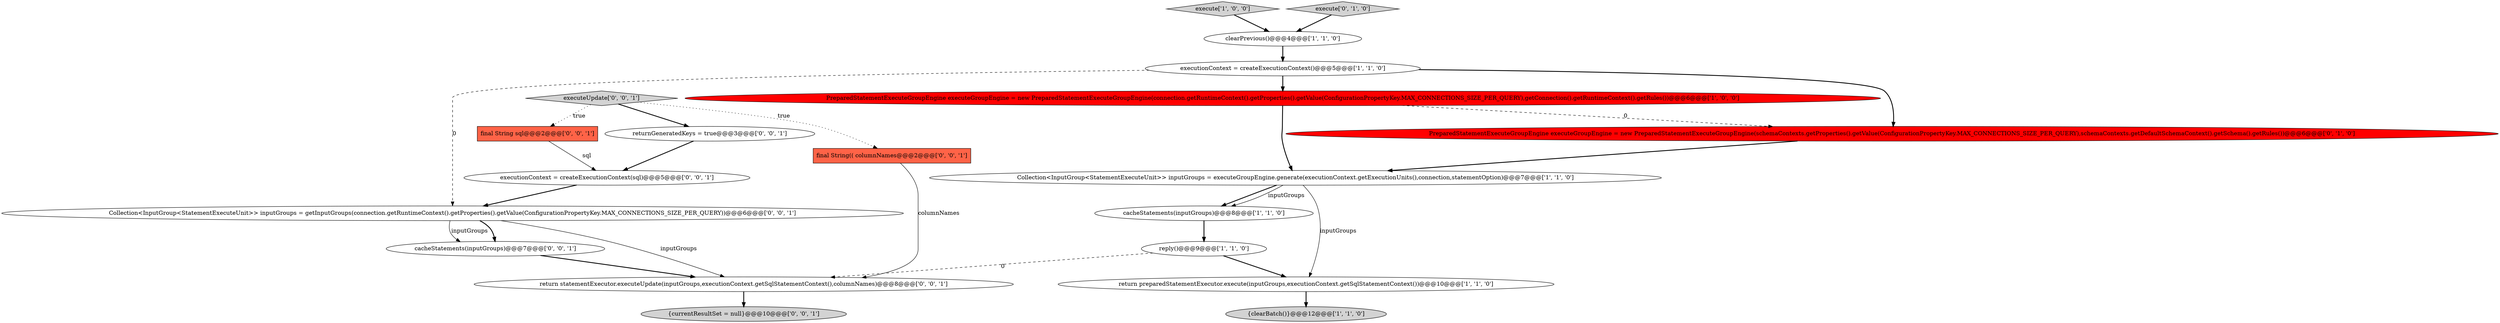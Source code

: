 digraph {
11 [style = filled, label = "final String sql@@@2@@@['0', '0', '1']", fillcolor = tomato, shape = box image = "AAA0AAABBB3BBB"];
2 [style = filled, label = "PreparedStatementExecuteGroupEngine executeGroupEngine = new PreparedStatementExecuteGroupEngine(connection.getRuntimeContext().getProperties().getValue(ConfigurationPropertyKey.MAX_CONNECTIONS_SIZE_PER_QUERY),getConnection().getRuntimeContext().getRules())@@@6@@@['1', '0', '0']", fillcolor = red, shape = ellipse image = "AAA1AAABBB1BBB"];
8 [style = filled, label = "execute['1', '0', '0']", fillcolor = lightgray, shape = diamond image = "AAA0AAABBB1BBB"];
10 [style = filled, label = "execute['0', '1', '0']", fillcolor = lightgray, shape = diamond image = "AAA0AAABBB2BBB"];
9 [style = filled, label = "PreparedStatementExecuteGroupEngine executeGroupEngine = new PreparedStatementExecuteGroupEngine(schemaContexts.getProperties().getValue(ConfigurationPropertyKey.MAX_CONNECTIONS_SIZE_PER_QUERY),schemaContexts.getDefaultSchemaContext().getSchema().getRules())@@@6@@@['0', '1', '0']", fillcolor = red, shape = ellipse image = "AAA1AAABBB2BBB"];
12 [style = filled, label = "returnGeneratedKeys = true@@@3@@@['0', '0', '1']", fillcolor = white, shape = ellipse image = "AAA0AAABBB3BBB"];
15 [style = filled, label = "final String(( columnNames@@@2@@@['0', '0', '1']", fillcolor = tomato, shape = box image = "AAA0AAABBB3BBB"];
16 [style = filled, label = "Collection<InputGroup<StatementExecuteUnit>> inputGroups = getInputGroups(connection.getRuntimeContext().getProperties().getValue(ConfigurationPropertyKey.MAX_CONNECTIONS_SIZE_PER_QUERY))@@@6@@@['0', '0', '1']", fillcolor = white, shape = ellipse image = "AAA0AAABBB3BBB"];
17 [style = filled, label = "executionContext = createExecutionContext(sql)@@@5@@@['0', '0', '1']", fillcolor = white, shape = ellipse image = "AAA0AAABBB3BBB"];
1 [style = filled, label = "return preparedStatementExecutor.execute(inputGroups,executionContext.getSqlStatementContext())@@@10@@@['1', '1', '0']", fillcolor = white, shape = ellipse image = "AAA0AAABBB1BBB"];
18 [style = filled, label = "return statementExecutor.executeUpdate(inputGroups,executionContext.getSqlStatementContext(),columnNames)@@@8@@@['0', '0', '1']", fillcolor = white, shape = ellipse image = "AAA0AAABBB3BBB"];
0 [style = filled, label = "clearPrevious()@@@4@@@['1', '1', '0']", fillcolor = white, shape = ellipse image = "AAA0AAABBB1BBB"];
19 [style = filled, label = "executeUpdate['0', '0', '1']", fillcolor = lightgray, shape = diamond image = "AAA0AAABBB3BBB"];
13 [style = filled, label = "{currentResultSet = null}@@@10@@@['0', '0', '1']", fillcolor = lightgray, shape = ellipse image = "AAA0AAABBB3BBB"];
4 [style = filled, label = "{clearBatch()}@@@12@@@['1', '1', '0']", fillcolor = lightgray, shape = ellipse image = "AAA0AAABBB1BBB"];
7 [style = filled, label = "reply()@@@9@@@['1', '1', '0']", fillcolor = white, shape = ellipse image = "AAA0AAABBB1BBB"];
3 [style = filled, label = "executionContext = createExecutionContext()@@@5@@@['1', '1', '0']", fillcolor = white, shape = ellipse image = "AAA0AAABBB1BBB"];
5 [style = filled, label = "cacheStatements(inputGroups)@@@8@@@['1', '1', '0']", fillcolor = white, shape = ellipse image = "AAA0AAABBB1BBB"];
14 [style = filled, label = "cacheStatements(inputGroups)@@@7@@@['0', '0', '1']", fillcolor = white, shape = ellipse image = "AAA0AAABBB3BBB"];
6 [style = filled, label = "Collection<InputGroup<StatementExecuteUnit>> inputGroups = executeGroupEngine.generate(executionContext.getExecutionUnits(),connection,statementOption)@@@7@@@['1', '1', '0']", fillcolor = white, shape = ellipse image = "AAA0AAABBB1BBB"];
0->3 [style = bold, label=""];
1->4 [style = bold, label=""];
7->1 [style = bold, label=""];
7->18 [style = dashed, label="0"];
19->12 [style = bold, label=""];
2->6 [style = bold, label=""];
12->17 [style = bold, label=""];
3->16 [style = dashed, label="0"];
6->1 [style = solid, label="inputGroups"];
19->15 [style = dotted, label="true"];
11->17 [style = solid, label="sql"];
9->6 [style = bold, label=""];
16->18 [style = solid, label="inputGroups"];
8->0 [style = bold, label=""];
3->9 [style = bold, label=""];
6->5 [style = bold, label=""];
3->2 [style = bold, label=""];
2->9 [style = dashed, label="0"];
19->11 [style = dotted, label="true"];
10->0 [style = bold, label=""];
6->5 [style = solid, label="inputGroups"];
18->13 [style = bold, label=""];
5->7 [style = bold, label=""];
16->14 [style = bold, label=""];
14->18 [style = bold, label=""];
16->14 [style = solid, label="inputGroups"];
17->16 [style = bold, label=""];
15->18 [style = solid, label="columnNames"];
}
